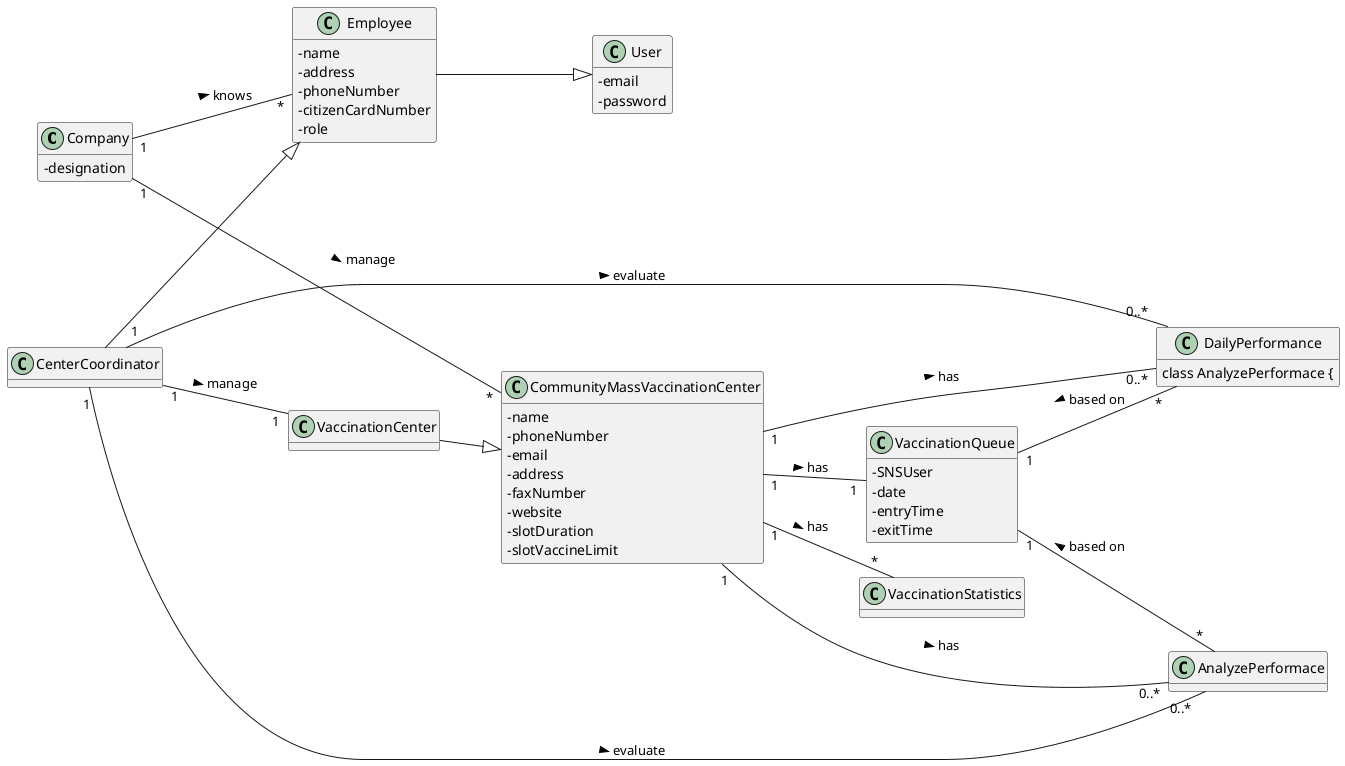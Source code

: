 @startuml
hide methods
left to right direction
skinparam classAttributeIconSize 0

class Company {
    -designation
}

class Employee {
    -name
    -address
    -phoneNumber
    -citizenCardNumber
    -role
}

class CommunityMassVaccinationCenter {
    -name
    -phoneNumber
    -email
    -address
    -faxNumber
    -website
    -slotDuration
    -slotVaccineLimit
}

class CenterCoordinator {
}

class User {
    -email
    -password
}

class VaccinationCenter {
}

class VaccinationStatistics {
}

class DailyPerformance {
class AnalyzePerformace {
}
class VaccinationQueue {
    -SNSUser
    -date
    -entryTime
    -exitTime
}

'------------ Relations ------------
CenterCoordinator --|> Employee
CenterCoordinator "1" -- "1" VaccinationCenter : manage >
VaccinationCenter --|> CommunityMassVaccinationCenter
Employee --|> User
Company "1" -- "*" CommunityMassVaccinationCenter : manage >
CommunityMassVaccinationCenter "1" -- "1" VaccinationQueue : has >
CommunityMassVaccinationCenter "1" -- "*" VaccinationStatistics : has >
CenterCoordinator "1" -- "0..*" DailyPerformance : evaluate >
CommunityMassVaccinationCenter "1" -- "0..*" DailyPerformance : has >
VaccinationQueue "1" -- "*" DailyPerformance : based on <
CenterCoordinator "1" -- "0..*" AnalyzePerformace : evaluate >
CommunityMassVaccinationCenter "1" -- "0..*" AnalyzePerformace : has >
VaccinationQueue "1" -- "*" AnalyzePerformace : based on <
Company "1" -- "*" Employee : knows >
@enduml